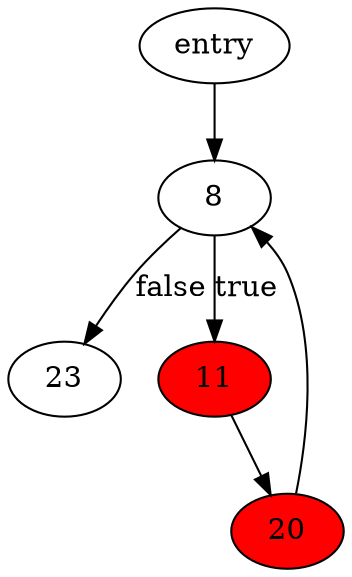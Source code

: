 strict digraph "main" {
	// Node definitions.
	2 [label=entry];
	8;
	23;
	20 [
		fillcolor=red
		style=filled
	];
	11 [
		fillcolor=red
		style=filled
	];

	// Edge definitions.
	2 -> 8;
	8 -> 23 [label=false];
	8 -> 11 [label=true];
	20 -> 8;
	11 -> 20;
}